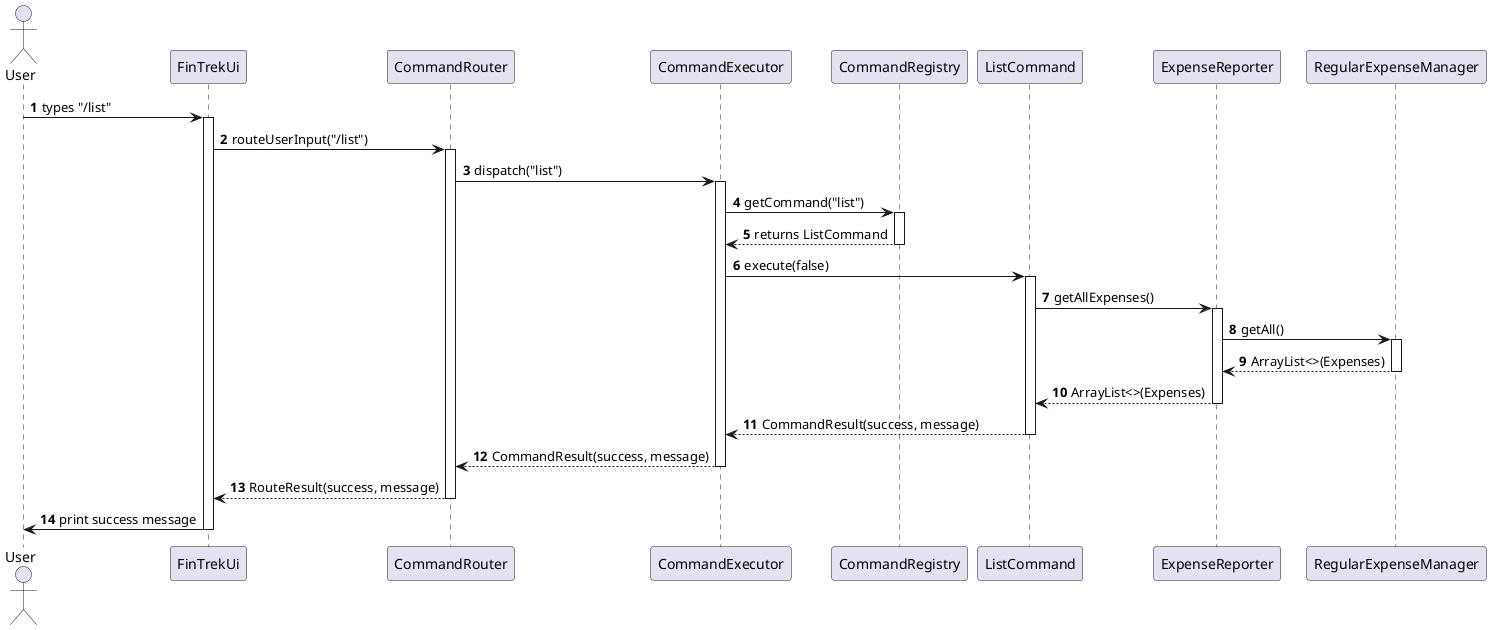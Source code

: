 @startuml
'https://plantuml.com/sequence-diagram

autonumber
actor User
participant "FinTrekUi" as FinTrek
participant "CommandRouter" as Router
participant "CommandExecutor" as Executor
participant "CommandRegistry" as Registry
participant "ListCommand" as ListCmd
participant "ExpenseReporter" as ExpenseSvc
participant "RegularExpenseManager" as RegExpMgr

User -> FinTrek : types "/list"
activate FinTrek

FinTrek -> Router : routeUserInput("/list")
activate Router

Router -> Executor : dispatch("list")
activate Executor

Executor -> Registry : getCommand("list")
activate Registry

Registry --> Executor : returns ListCommand
deactivate Registry

Executor -> ListCmd : execute(false)
activate ListCmd

ListCmd -> ExpenseSvc : getAllExpenses()
activate ExpenseSvc

ExpenseSvc -> RegExpMgr : getAll()
activate RegExpMgr

RegExpMgr --> ExpenseSvc : ArrayList<>(Expenses)
deactivate RegExpMgr

ExpenseSvc --> ListCmd : ArrayList<>(Expenses)
deactivate ExpenseSvc

ListCmd --> Executor : CommandResult(success, message)
deactivate ListCmd

Executor --> Router : CommandResult(success, message)
deactivate Executor

Router --> FinTrek : RouteResult(success, message)
deactivate Router

FinTrek -> User : print success message
deactivate FinTrek

@enduml